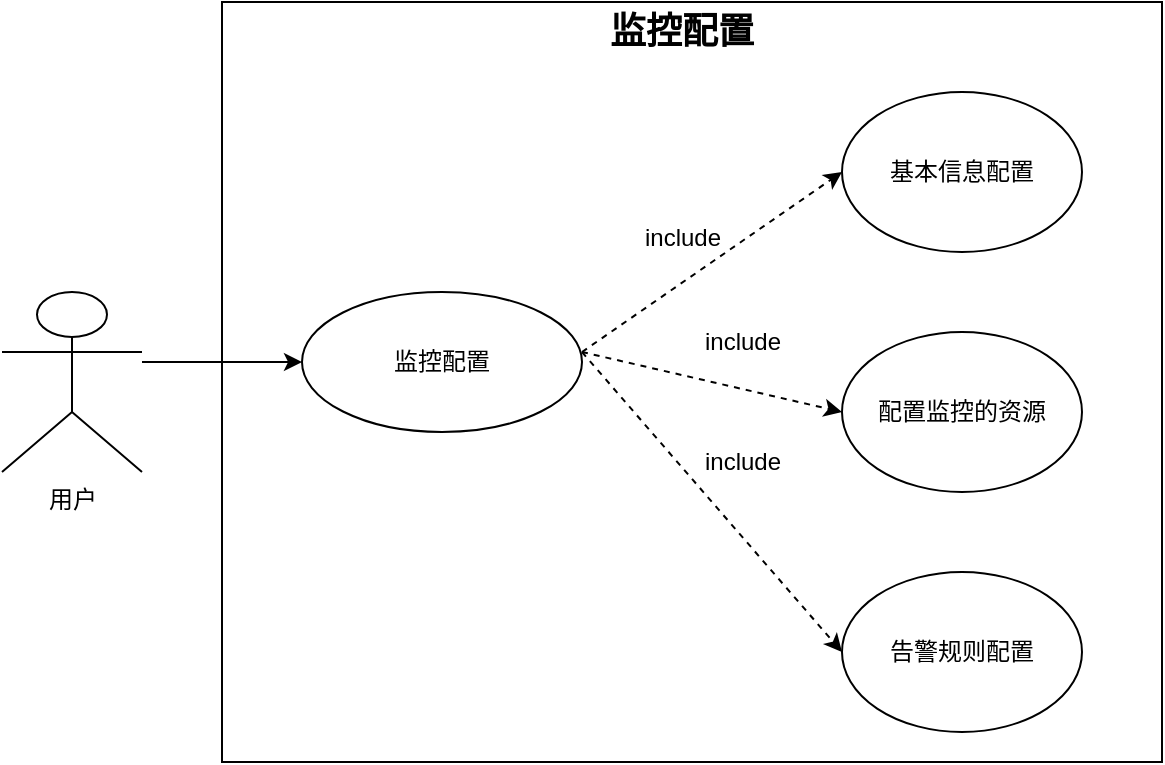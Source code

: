 <mxfile version="24.9.0">
  <diagram name="第 1 页" id="jlYmEJojMP8UvGuSZSDO">
    <mxGraphModel dx="1042" dy="565" grid="1" gridSize="10" guides="1" tooltips="1" connect="1" arrows="1" fold="1" page="1" pageScale="1" pageWidth="827" pageHeight="1169" math="0" shadow="0">
      <root>
        <mxCell id="0" />
        <mxCell id="1" parent="0" />
        <mxCell id="-vLRcyMGgIJKL5nEzysq-20" value="" style="rounded=0;whiteSpace=wrap;html=1;" parent="1" vertex="1">
          <mxGeometry x="330" y="65" width="470" height="380" as="geometry" />
        </mxCell>
        <mxCell id="-vLRcyMGgIJKL5nEzysq-4" value="用户" style="shape=umlActor;verticalLabelPosition=bottom;verticalAlign=top;html=1;" parent="1" vertex="1">
          <mxGeometry x="220" y="210" width="70" height="90" as="geometry" />
        </mxCell>
        <mxCell id="-vLRcyMGgIJKL5nEzysq-1" value="监控配置" style="ellipse;whiteSpace=wrap;html=1;" parent="1" vertex="1">
          <mxGeometry x="370" y="210" width="140" height="70" as="geometry" />
        </mxCell>
        <mxCell id="-vLRcyMGgIJKL5nEzysq-5" value="" style="endArrow=classic;html=1;rounded=0;entryX=0;entryY=0.5;entryDx=0;entryDy=0;" parent="1" target="-vLRcyMGgIJKL5nEzysq-1" edge="1">
          <mxGeometry width="50" height="50" relative="1" as="geometry">
            <mxPoint x="290" y="245" as="sourcePoint" />
            <mxPoint x="430" y="230" as="targetPoint" />
          </mxGeometry>
        </mxCell>
        <mxCell id="-vLRcyMGgIJKL5nEzysq-6" value="基本信息配置" style="ellipse;whiteSpace=wrap;html=1;" parent="1" vertex="1">
          <mxGeometry x="640" y="110" width="120" height="80" as="geometry" />
        </mxCell>
        <mxCell id="-vLRcyMGgIJKL5nEzysq-7" value="配置监控的资源" style="ellipse;whiteSpace=wrap;html=1;" parent="1" vertex="1">
          <mxGeometry x="640" y="230" width="120" height="80" as="geometry" />
        </mxCell>
        <mxCell id="-vLRcyMGgIJKL5nEzysq-12" value="" style="endArrow=classic;html=1;rounded=0;entryX=0;entryY=0.5;entryDx=0;entryDy=0;dashed=1;" parent="1" target="-vLRcyMGgIJKL5nEzysq-6" edge="1">
          <mxGeometry width="50" height="50" relative="1" as="geometry">
            <mxPoint x="510" y="240" as="sourcePoint" />
            <mxPoint x="560" y="190" as="targetPoint" />
            <Array as="points" />
          </mxGeometry>
        </mxCell>
        <mxCell id="-vLRcyMGgIJKL5nEzysq-8" value="告警规则配置" style="ellipse;whiteSpace=wrap;html=1;" parent="1" vertex="1">
          <mxGeometry x="640" y="350" width="120" height="80" as="geometry" />
        </mxCell>
        <mxCell id="-vLRcyMGgIJKL5nEzysq-13" value="" style="endArrow=classic;html=1;rounded=0;entryX=0;entryY=0.5;entryDx=0;entryDy=0;dashed=1;" parent="1" target="-vLRcyMGgIJKL5nEzysq-7" edge="1">
          <mxGeometry width="50" height="50" relative="1" as="geometry">
            <mxPoint x="510" y="240" as="sourcePoint" />
            <mxPoint x="560" y="190" as="targetPoint" />
          </mxGeometry>
        </mxCell>
        <mxCell id="-vLRcyMGgIJKL5nEzysq-14" value="" style="endArrow=classic;html=1;rounded=0;entryX=0;entryY=0.5;entryDx=0;entryDy=0;dashed=1;" parent="1" target="-vLRcyMGgIJKL5nEzysq-8" edge="1">
          <mxGeometry width="50" height="50" relative="1" as="geometry">
            <mxPoint x="510" y="240" as="sourcePoint" />
            <mxPoint x="560" y="190" as="targetPoint" />
          </mxGeometry>
        </mxCell>
        <mxCell id="-vLRcyMGgIJKL5nEzysq-15" value="include" style="text;html=1;align=center;verticalAlign=middle;resizable=0;points=[];autosize=1;strokeColor=none;fillColor=none;" parent="1" vertex="1">
          <mxGeometry x="530" y="168" width="60" height="30" as="geometry" />
        </mxCell>
        <mxCell id="-vLRcyMGgIJKL5nEzysq-16" value="include" style="text;html=1;align=center;verticalAlign=middle;resizable=0;points=[];autosize=1;strokeColor=none;fillColor=none;" parent="1" vertex="1">
          <mxGeometry x="560" y="220" width="60" height="30" as="geometry" />
        </mxCell>
        <mxCell id="-vLRcyMGgIJKL5nEzysq-17" value="include" style="text;html=1;align=center;verticalAlign=middle;resizable=0;points=[];autosize=1;strokeColor=none;fillColor=none;" parent="1" vertex="1">
          <mxGeometry x="560" y="280" width="60" height="30" as="geometry" />
        </mxCell>
        <mxCell id="-vLRcyMGgIJKL5nEzysq-21" value="&lt;b&gt;&lt;font style=&quot;font-size: 18px;&quot;&gt;监控配置&lt;/font&gt;&lt;/b&gt;" style="text;html=1;align=center;verticalAlign=middle;whiteSpace=wrap;rounded=0;" parent="1" vertex="1">
          <mxGeometry x="520" y="65" width="80" height="30" as="geometry" />
        </mxCell>
      </root>
    </mxGraphModel>
  </diagram>
</mxfile>

